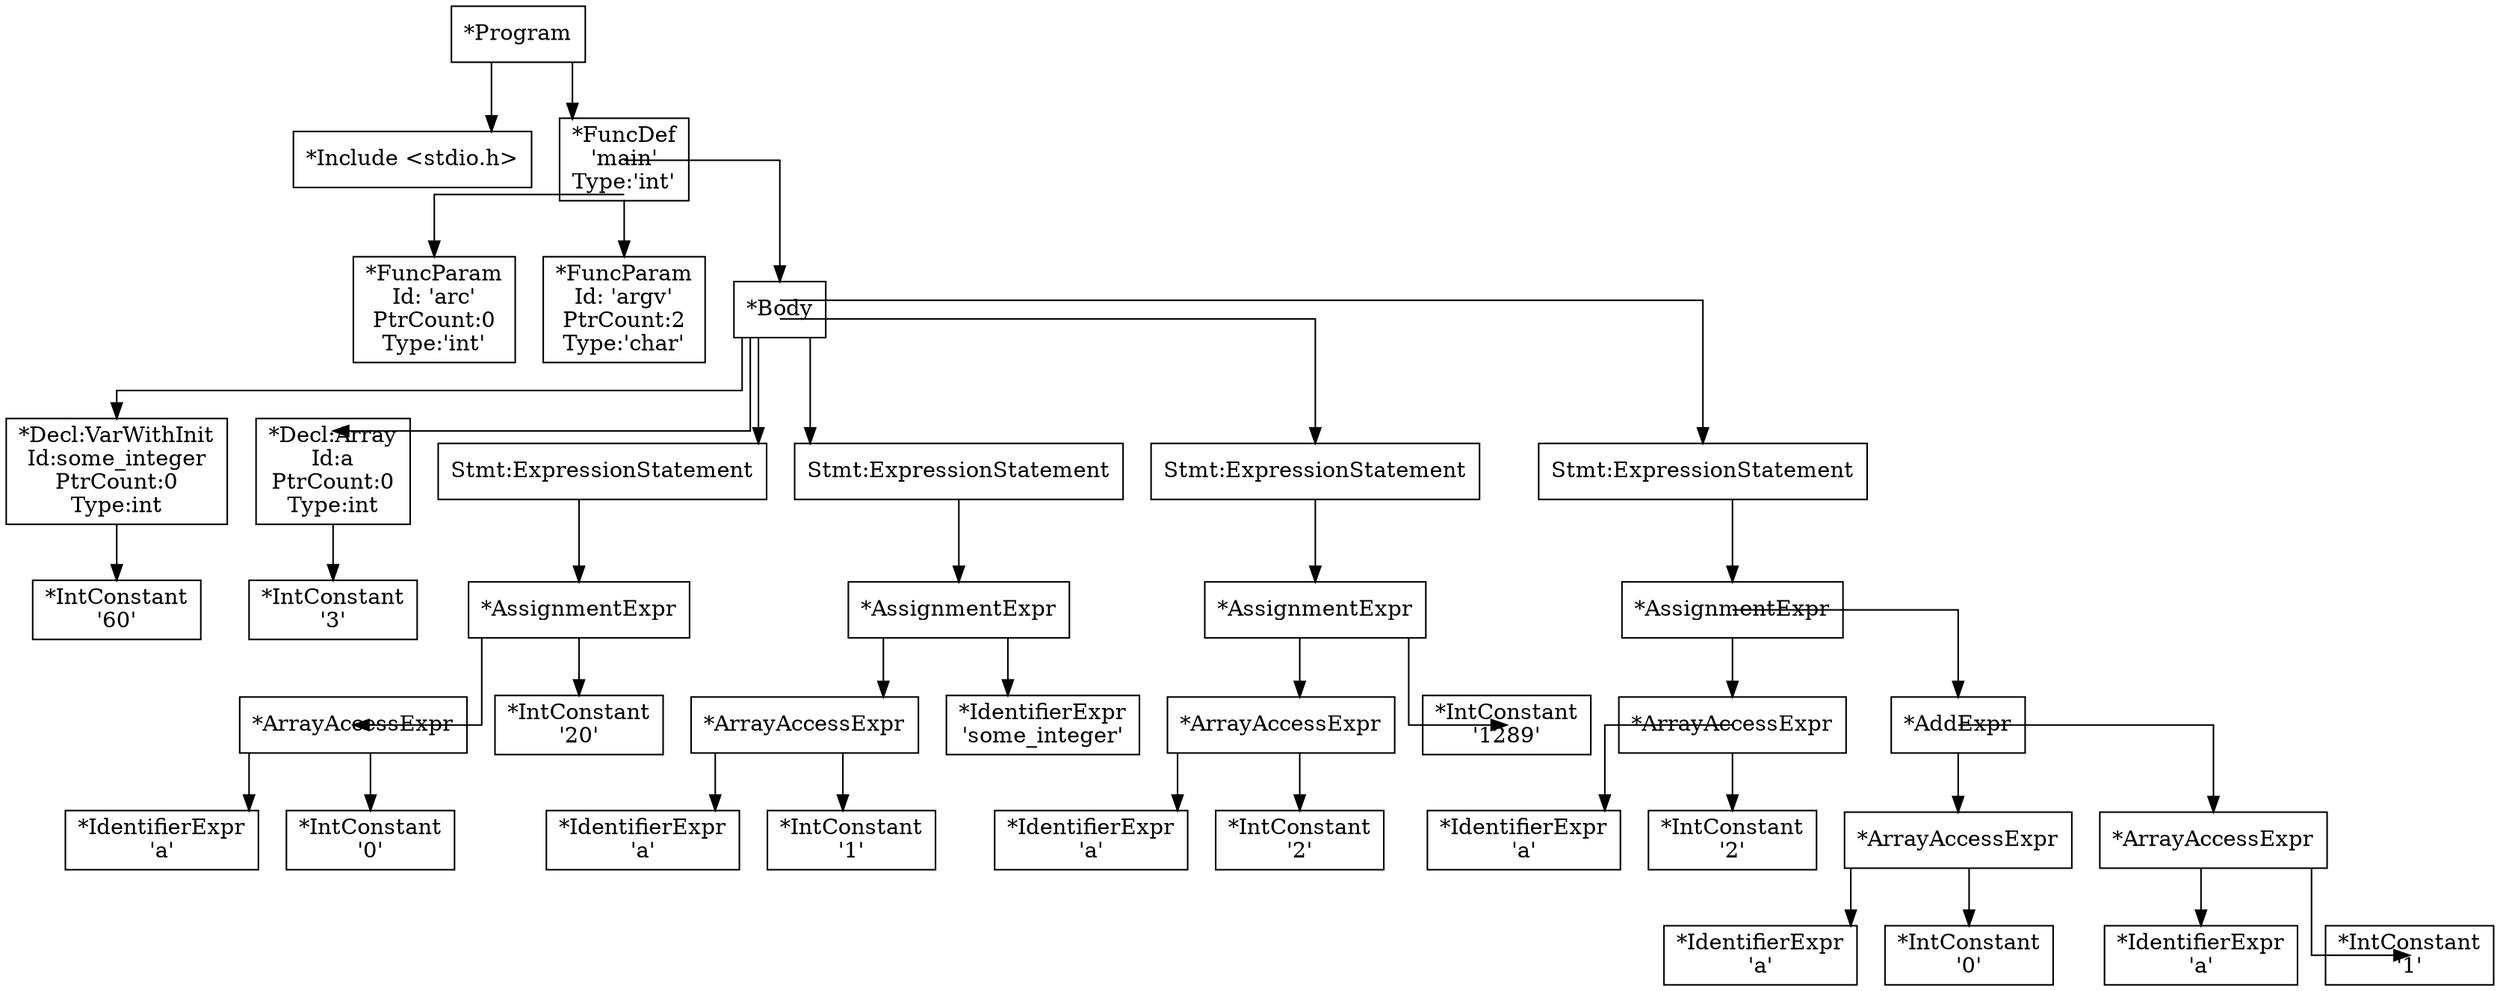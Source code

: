 digraph ast_tree {
splines=ortho;
1 [label="*Program", shape=box]
3 [label="*Include <stdio.h>", shape=box]
1:s -> 3:n
5 [label="*FuncDef\n'main'\nType:'int'", shape=box]
1:s -> 5:n
7 [label="*FuncParam\nId: 'arc'\nPtrCount:0\nType:'int'", shape=box]
5:s -> 7:n
9 [label="*FuncParam\nId: 'argv'\nPtrCount:2\nType:'char'", shape=box]
5:s -> 9:n
11 [label="*Body", shape=box]
5:s -> 11:n
13 [label="*Decl:VarWithInit\nId:some_integer\nPtrCount:0\nType:int", shape=box]
11:s -> 13:n
15 [label="*IntConstant\n'60'", shape=box]
13:s -> 15:n
17 [label="*Decl:Array\nId:a\nPtrCount:0\nType:int", shape=box]
11:s -> 17:n
19 [label="*IntConstant\n'3'", shape=box]
17:s -> 19:n
21 [label="Stmt:ExpressionStatement", shape=box]
11:s -> 21:n
23 [label="*AssignmentExpr", shape=box]
21:s -> 23:n
25 [label="*ArrayAccessExpr", shape=box]
23:s -> 25:n
27 [label="*IdentifierExpr\n'a'", shape=box]
25:s -> 27:n
29 [label="*IntConstant\n'0'", shape=box]
25:s -> 29:n
31 [label="*IntConstant\n'20'", shape=box]
23:s -> 31:n
33 [label="Stmt:ExpressionStatement", shape=box]
11:s -> 33:n
35 [label="*AssignmentExpr", shape=box]
33:s -> 35:n
37 [label="*ArrayAccessExpr", shape=box]
35:s -> 37:n
39 [label="*IdentifierExpr\n'a'", shape=box]
37:s -> 39:n
41 [label="*IntConstant\n'1'", shape=box]
37:s -> 41:n
43 [label="*IdentifierExpr\n'some_integer'", shape=box]
35:s -> 43:n
45 [label="Stmt:ExpressionStatement", shape=box]
11:s -> 45:n
47 [label="*AssignmentExpr", shape=box]
45:s -> 47:n
49 [label="*ArrayAccessExpr", shape=box]
47:s -> 49:n
51 [label="*IdentifierExpr\n'a'", shape=box]
49:s -> 51:n
53 [label="*IntConstant\n'2'", shape=box]
49:s -> 53:n
55 [label="*IntConstant\n'1289'", shape=box]
47:s -> 55:n
57 [label="Stmt:ExpressionStatement", shape=box]
11:s -> 57:n
59 [label="*AssignmentExpr", shape=box]
57:s -> 59:n
61 [label="*ArrayAccessExpr", shape=box]
59:s -> 61:n
63 [label="*IdentifierExpr\n'a'", shape=box]
61:s -> 63:n
65 [label="*IntConstant\n'2'", shape=box]
61:s -> 65:n
67 [label="*AddExpr", shape=box]
59:s -> 67:n
69 [label="*ArrayAccessExpr", shape=box]
67:s -> 69:n
71 [label="*IdentifierExpr\n'a'", shape=box]
69:s -> 71:n
73 [label="*IntConstant\n'0'", shape=box]
69:s -> 73:n
75 [label="*ArrayAccessExpr", shape=box]
67:s -> 75:n
77 [label="*IdentifierExpr\n'a'", shape=box]
75:s -> 77:n
79 [label="*IntConstant\n'1'", shape=box]
75:s -> 79:n
}
